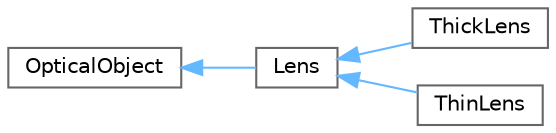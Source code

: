 digraph "Graphical Class Hierarchy"
{
 // LATEX_PDF_SIZE
  bgcolor="transparent";
  edge [fontname=Helvetica,fontsize=10,labelfontname=Helvetica,labelfontsize=10];
  node [fontname=Helvetica,fontsize=10,shape=box,height=0.2,width=0.4];
  rankdir="LR";
  Node0 [id="Node000000",label="OpticalObject",height=0.2,width=0.4,color="grey40", fillcolor="white", style="filled",URL="$classOpticalObject.html",tooltip="An abstract base class for any object positioned on the optical axis."];
  Node0 -> Node1 [id="edge4_Node000000_Node000001",dir="back",color="steelblue1",style="solid",tooltip=" "];
  Node1 [id="Node000001",label="Lens",height=0.2,width=0.4,color="grey40", fillcolor="white", style="filled",URL="$classLens.html",tooltip="Represents a basic lens with a focal length."];
  Node1 -> Node2 [id="edge5_Node000001_Node000002",dir="back",color="steelblue1",style="solid",tooltip=" "];
  Node2 [id="Node000002",label="ThickLens",height=0.2,width=0.4,color="grey40", fillcolor="white", style="filled",URL="$classThickLens.html",tooltip="Represents a thick lens in an optical system."];
  Node1 -> Node3 [id="edge6_Node000001_Node000003",dir="back",color="steelblue1",style="solid",tooltip=" "];
  Node3 [id="Node000003",label="ThinLens",height=0.2,width=0.4,color="grey40", fillcolor="white", style="filled",URL="$classThinLens.html",tooltip="Represents an idealized thin lens in an optical system."];
}
